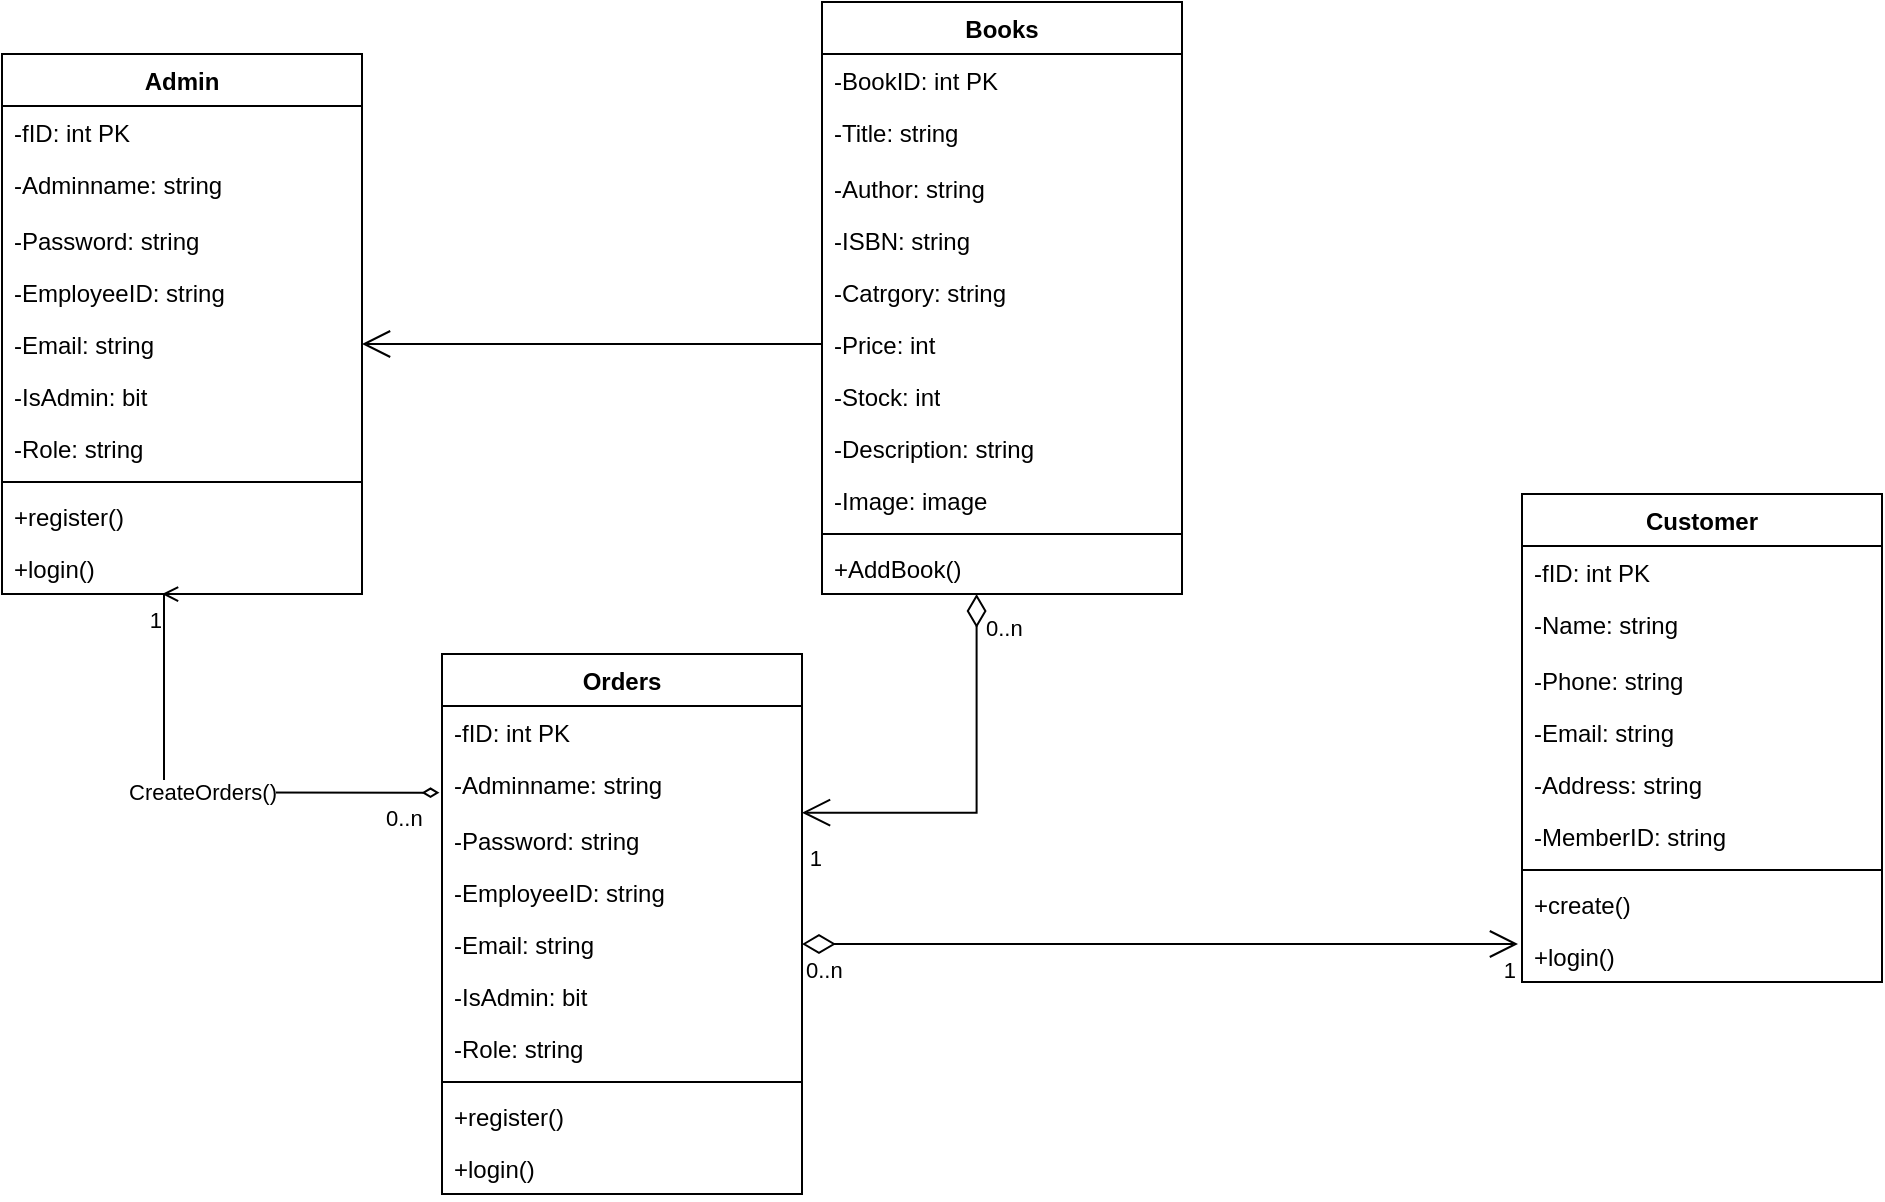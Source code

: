 <mxfile version="27.1.1">
  <diagram name="第 1 页" id="m9qUiOfG0Kz1yeebeCEd">
    <mxGraphModel dx="1123" dy="596" grid="1" gridSize="10" guides="1" tooltips="1" connect="1" arrows="1" fold="1" page="1" pageScale="1" pageWidth="1169" pageHeight="1654" math="0" shadow="0">
      <root>
        <mxCell id="0" />
        <mxCell id="1" parent="0" />
        <mxCell id="V-KuKd2YFuqHcprGpoPl-1" value="Admin" style="swimlane;fontStyle=1;align=center;verticalAlign=top;childLayout=stackLayout;horizontal=1;startSize=26;horizontalStack=0;resizeParent=1;resizeParentMax=0;resizeLast=0;collapsible=1;marginBottom=0;whiteSpace=wrap;html=1;" parent="1" vertex="1">
          <mxGeometry x="70" y="70" width="180" height="270" as="geometry" />
        </mxCell>
        <mxCell id="V-KuKd2YFuqHcprGpoPl-2" value="-fID: int PK" style="text;strokeColor=none;fillColor=none;align=left;verticalAlign=top;spacingLeft=4;spacingRight=4;overflow=hidden;rotatable=0;points=[[0,0.5],[1,0.5]];portConstraint=eastwest;whiteSpace=wrap;html=1;" parent="V-KuKd2YFuqHcprGpoPl-1" vertex="1">
          <mxGeometry y="26" width="180" height="26" as="geometry" />
        </mxCell>
        <mxCell id="V-KuKd2YFuqHcprGpoPl-3" value="-Adminname: string" style="text;strokeColor=none;fillColor=none;align=left;verticalAlign=top;spacingLeft=4;spacingRight=4;overflow=hidden;rotatable=0;points=[[0,0.5],[1,0.5]];portConstraint=eastwest;whiteSpace=wrap;html=1;" parent="V-KuKd2YFuqHcprGpoPl-1" vertex="1">
          <mxGeometry y="52" width="180" height="28" as="geometry" />
        </mxCell>
        <mxCell id="V-KuKd2YFuqHcprGpoPl-4" value="-Password: string" style="text;strokeColor=none;fillColor=none;align=left;verticalAlign=top;spacingLeft=4;spacingRight=4;overflow=hidden;rotatable=0;points=[[0,0.5],[1,0.5]];portConstraint=eastwest;whiteSpace=wrap;html=1;" parent="V-KuKd2YFuqHcprGpoPl-1" vertex="1">
          <mxGeometry y="80" width="180" height="26" as="geometry" />
        </mxCell>
        <mxCell id="V-KuKd2YFuqHcprGpoPl-5" value="-EmployeeID: string" style="text;strokeColor=none;fillColor=none;align=left;verticalAlign=top;spacingLeft=4;spacingRight=4;overflow=hidden;rotatable=0;points=[[0,0.5],[1,0.5]];portConstraint=eastwest;whiteSpace=wrap;html=1;" parent="V-KuKd2YFuqHcprGpoPl-1" vertex="1">
          <mxGeometry y="106" width="180" height="26" as="geometry" />
        </mxCell>
        <mxCell id="V-KuKd2YFuqHcprGpoPl-6" value="-Email: string" style="text;strokeColor=none;fillColor=none;align=left;verticalAlign=top;spacingLeft=4;spacingRight=4;overflow=hidden;rotatable=0;points=[[0,0.5],[1,0.5]];portConstraint=eastwest;whiteSpace=wrap;html=1;" parent="V-KuKd2YFuqHcprGpoPl-1" vertex="1">
          <mxGeometry y="132" width="180" height="26" as="geometry" />
        </mxCell>
        <mxCell id="V-KuKd2YFuqHcprGpoPl-7" value="-IsAdmin: bit" style="text;strokeColor=none;fillColor=none;align=left;verticalAlign=top;spacingLeft=4;spacingRight=4;overflow=hidden;rotatable=0;points=[[0,0.5],[1,0.5]];portConstraint=eastwest;whiteSpace=wrap;html=1;" parent="V-KuKd2YFuqHcprGpoPl-1" vertex="1">
          <mxGeometry y="158" width="180" height="26" as="geometry" />
        </mxCell>
        <mxCell id="V-KuKd2YFuqHcprGpoPl-8" value="-Role: string" style="text;strokeColor=none;fillColor=none;align=left;verticalAlign=top;spacingLeft=4;spacingRight=4;overflow=hidden;rotatable=0;points=[[0,0.5],[1,0.5]];portConstraint=eastwest;whiteSpace=wrap;html=1;" parent="V-KuKd2YFuqHcprGpoPl-1" vertex="1">
          <mxGeometry y="184" width="180" height="26" as="geometry" />
        </mxCell>
        <mxCell id="V-KuKd2YFuqHcprGpoPl-9" value="" style="line;strokeWidth=1;fillColor=none;align=left;verticalAlign=middle;spacingTop=-1;spacingLeft=3;spacingRight=3;rotatable=0;labelPosition=right;points=[];portConstraint=eastwest;strokeColor=inherit;" parent="V-KuKd2YFuqHcprGpoPl-1" vertex="1">
          <mxGeometry y="210" width="180" height="8" as="geometry" />
        </mxCell>
        <mxCell id="V-KuKd2YFuqHcprGpoPl-10" value="+register()" style="text;strokeColor=none;fillColor=none;align=left;verticalAlign=top;spacingLeft=4;spacingRight=4;overflow=hidden;rotatable=0;points=[[0,0.5],[1,0.5]];portConstraint=eastwest;whiteSpace=wrap;html=1;" parent="V-KuKd2YFuqHcprGpoPl-1" vertex="1">
          <mxGeometry y="218" width="180" height="26" as="geometry" />
        </mxCell>
        <mxCell id="V-KuKd2YFuqHcprGpoPl-11" value="+login()" style="text;strokeColor=none;fillColor=none;align=left;verticalAlign=top;spacingLeft=4;spacingRight=4;overflow=hidden;rotatable=0;points=[[0,0.5],[1,0.5]];portConstraint=eastwest;whiteSpace=wrap;html=1;" parent="V-KuKd2YFuqHcprGpoPl-1" vertex="1">
          <mxGeometry y="244" width="180" height="26" as="geometry" />
        </mxCell>
        <mxCell id="4g4SvblDIxQaJYC_0vJh-1" value="Books" style="swimlane;fontStyle=1;align=center;verticalAlign=top;childLayout=stackLayout;horizontal=1;startSize=26;horizontalStack=0;resizeParent=1;resizeParentMax=0;resizeLast=0;collapsible=1;marginBottom=0;whiteSpace=wrap;html=1;" vertex="1" parent="1">
          <mxGeometry x="480" y="44" width="180" height="296" as="geometry" />
        </mxCell>
        <mxCell id="4g4SvblDIxQaJYC_0vJh-2" value="-BookID: int PK" style="text;strokeColor=none;fillColor=none;align=left;verticalAlign=top;spacingLeft=4;spacingRight=4;overflow=hidden;rotatable=0;points=[[0,0.5],[1,0.5]];portConstraint=eastwest;whiteSpace=wrap;html=1;" vertex="1" parent="4g4SvblDIxQaJYC_0vJh-1">
          <mxGeometry y="26" width="180" height="26" as="geometry" />
        </mxCell>
        <mxCell id="4g4SvblDIxQaJYC_0vJh-3" value="-Title: string" style="text;strokeColor=none;fillColor=none;align=left;verticalAlign=top;spacingLeft=4;spacingRight=4;overflow=hidden;rotatable=0;points=[[0,0.5],[1,0.5]];portConstraint=eastwest;whiteSpace=wrap;html=1;" vertex="1" parent="4g4SvblDIxQaJYC_0vJh-1">
          <mxGeometry y="52" width="180" height="28" as="geometry" />
        </mxCell>
        <mxCell id="4g4SvblDIxQaJYC_0vJh-4" value="-Author: string" style="text;strokeColor=none;fillColor=none;align=left;verticalAlign=top;spacingLeft=4;spacingRight=4;overflow=hidden;rotatable=0;points=[[0,0.5],[1,0.5]];portConstraint=eastwest;whiteSpace=wrap;html=1;" vertex="1" parent="4g4SvblDIxQaJYC_0vJh-1">
          <mxGeometry y="80" width="180" height="26" as="geometry" />
        </mxCell>
        <mxCell id="4g4SvblDIxQaJYC_0vJh-5" value="-ISBN: string" style="text;strokeColor=none;fillColor=none;align=left;verticalAlign=top;spacingLeft=4;spacingRight=4;overflow=hidden;rotatable=0;points=[[0,0.5],[1,0.5]];portConstraint=eastwest;whiteSpace=wrap;html=1;" vertex="1" parent="4g4SvblDIxQaJYC_0vJh-1">
          <mxGeometry y="106" width="180" height="26" as="geometry" />
        </mxCell>
        <mxCell id="4g4SvblDIxQaJYC_0vJh-6" value="-Catrgory: string" style="text;strokeColor=none;fillColor=none;align=left;verticalAlign=top;spacingLeft=4;spacingRight=4;overflow=hidden;rotatable=0;points=[[0,0.5],[1,0.5]];portConstraint=eastwest;whiteSpace=wrap;html=1;" vertex="1" parent="4g4SvblDIxQaJYC_0vJh-1">
          <mxGeometry y="132" width="180" height="26" as="geometry" />
        </mxCell>
        <mxCell id="4g4SvblDIxQaJYC_0vJh-7" value="-Price: int" style="text;strokeColor=none;fillColor=none;align=left;verticalAlign=top;spacingLeft=4;spacingRight=4;overflow=hidden;rotatable=0;points=[[0,0.5],[1,0.5]];portConstraint=eastwest;whiteSpace=wrap;html=1;" vertex="1" parent="4g4SvblDIxQaJYC_0vJh-1">
          <mxGeometry y="158" width="180" height="26" as="geometry" />
        </mxCell>
        <mxCell id="4g4SvblDIxQaJYC_0vJh-8" value="-Stock: int" style="text;strokeColor=none;fillColor=none;align=left;verticalAlign=top;spacingLeft=4;spacingRight=4;overflow=hidden;rotatable=0;points=[[0,0.5],[1,0.5]];portConstraint=eastwest;whiteSpace=wrap;html=1;" vertex="1" parent="4g4SvblDIxQaJYC_0vJh-1">
          <mxGeometry y="184" width="180" height="26" as="geometry" />
        </mxCell>
        <mxCell id="4g4SvblDIxQaJYC_0vJh-9" value="-Description: string" style="text;strokeColor=none;fillColor=none;align=left;verticalAlign=top;spacingLeft=4;spacingRight=4;overflow=hidden;rotatable=0;points=[[0,0.5],[1,0.5]];portConstraint=eastwest;whiteSpace=wrap;html=1;" vertex="1" parent="4g4SvblDIxQaJYC_0vJh-1">
          <mxGeometry y="210" width="180" height="26" as="geometry" />
        </mxCell>
        <mxCell id="4g4SvblDIxQaJYC_0vJh-10" value="-Image: image" style="text;strokeColor=none;fillColor=none;align=left;verticalAlign=top;spacingLeft=4;spacingRight=4;overflow=hidden;rotatable=0;points=[[0,0.5],[1,0.5]];portConstraint=eastwest;whiteSpace=wrap;html=1;" vertex="1" parent="4g4SvblDIxQaJYC_0vJh-1">
          <mxGeometry y="236" width="180" height="26" as="geometry" />
        </mxCell>
        <mxCell id="4g4SvblDIxQaJYC_0vJh-11" value="" style="line;strokeWidth=1;fillColor=none;align=left;verticalAlign=middle;spacingTop=-1;spacingLeft=3;spacingRight=3;rotatable=0;labelPosition=right;points=[];portConstraint=eastwest;strokeColor=inherit;" vertex="1" parent="4g4SvblDIxQaJYC_0vJh-1">
          <mxGeometry y="262" width="180" height="8" as="geometry" />
        </mxCell>
        <mxCell id="4g4SvblDIxQaJYC_0vJh-12" value="+AddBook()&lt;div&gt;&lt;br&gt;&lt;/div&gt;" style="text;strokeColor=none;fillColor=none;align=left;verticalAlign=top;spacingLeft=4;spacingRight=4;overflow=hidden;rotatable=0;points=[[0,0.5],[1,0.5]];portConstraint=eastwest;whiteSpace=wrap;html=1;" vertex="1" parent="4g4SvblDIxQaJYC_0vJh-1">
          <mxGeometry y="270" width="180" height="26" as="geometry" />
        </mxCell>
        <mxCell id="4g4SvblDIxQaJYC_0vJh-13" value="" style="endArrow=open;endFill=1;endSize=12;html=1;rounded=0;entryX=1;entryY=0.5;entryDx=0;entryDy=0;exitX=0;exitY=0.5;exitDx=0;exitDy=0;" edge="1" parent="1" source="4g4SvblDIxQaJYC_0vJh-7" target="V-KuKd2YFuqHcprGpoPl-6">
          <mxGeometry width="160" relative="1" as="geometry">
            <mxPoint x="469" y="211" as="sourcePoint" />
            <mxPoint x="260" y="210" as="targetPoint" />
          </mxGeometry>
        </mxCell>
        <mxCell id="4g4SvblDIxQaJYC_0vJh-14" value="Orders" style="swimlane;fontStyle=1;align=center;verticalAlign=top;childLayout=stackLayout;horizontal=1;startSize=26;horizontalStack=0;resizeParent=1;resizeParentMax=0;resizeLast=0;collapsible=1;marginBottom=0;whiteSpace=wrap;html=1;" vertex="1" parent="1">
          <mxGeometry x="290" y="370" width="180" height="270" as="geometry" />
        </mxCell>
        <mxCell id="4g4SvblDIxQaJYC_0vJh-15" value="-fID: int PK" style="text;strokeColor=none;fillColor=none;align=left;verticalAlign=top;spacingLeft=4;spacingRight=4;overflow=hidden;rotatable=0;points=[[0,0.5],[1,0.5]];portConstraint=eastwest;whiteSpace=wrap;html=1;" vertex="1" parent="4g4SvblDIxQaJYC_0vJh-14">
          <mxGeometry y="26" width="180" height="26" as="geometry" />
        </mxCell>
        <mxCell id="4g4SvblDIxQaJYC_0vJh-16" value="-Adminname: string" style="text;strokeColor=none;fillColor=none;align=left;verticalAlign=top;spacingLeft=4;spacingRight=4;overflow=hidden;rotatable=0;points=[[0,0.5],[1,0.5]];portConstraint=eastwest;whiteSpace=wrap;html=1;" vertex="1" parent="4g4SvblDIxQaJYC_0vJh-14">
          <mxGeometry y="52" width="180" height="28" as="geometry" />
        </mxCell>
        <mxCell id="4g4SvblDIxQaJYC_0vJh-17" value="-Password: string" style="text;strokeColor=none;fillColor=none;align=left;verticalAlign=top;spacingLeft=4;spacingRight=4;overflow=hidden;rotatable=0;points=[[0,0.5],[1,0.5]];portConstraint=eastwest;whiteSpace=wrap;html=1;" vertex="1" parent="4g4SvblDIxQaJYC_0vJh-14">
          <mxGeometry y="80" width="180" height="26" as="geometry" />
        </mxCell>
        <mxCell id="4g4SvblDIxQaJYC_0vJh-18" value="-EmployeeID: string" style="text;strokeColor=none;fillColor=none;align=left;verticalAlign=top;spacingLeft=4;spacingRight=4;overflow=hidden;rotatable=0;points=[[0,0.5],[1,0.5]];portConstraint=eastwest;whiteSpace=wrap;html=1;" vertex="1" parent="4g4SvblDIxQaJYC_0vJh-14">
          <mxGeometry y="106" width="180" height="26" as="geometry" />
        </mxCell>
        <mxCell id="4g4SvblDIxQaJYC_0vJh-19" value="-Email: string" style="text;strokeColor=none;fillColor=none;align=left;verticalAlign=top;spacingLeft=4;spacingRight=4;overflow=hidden;rotatable=0;points=[[0,0.5],[1,0.5]];portConstraint=eastwest;whiteSpace=wrap;html=1;" vertex="1" parent="4g4SvblDIxQaJYC_0vJh-14">
          <mxGeometry y="132" width="180" height="26" as="geometry" />
        </mxCell>
        <mxCell id="4g4SvblDIxQaJYC_0vJh-20" value="-IsAdmin: bit" style="text;strokeColor=none;fillColor=none;align=left;verticalAlign=top;spacingLeft=4;spacingRight=4;overflow=hidden;rotatable=0;points=[[0,0.5],[1,0.5]];portConstraint=eastwest;whiteSpace=wrap;html=1;" vertex="1" parent="4g4SvblDIxQaJYC_0vJh-14">
          <mxGeometry y="158" width="180" height="26" as="geometry" />
        </mxCell>
        <mxCell id="4g4SvblDIxQaJYC_0vJh-21" value="-Role: string" style="text;strokeColor=none;fillColor=none;align=left;verticalAlign=top;spacingLeft=4;spacingRight=4;overflow=hidden;rotatable=0;points=[[0,0.5],[1,0.5]];portConstraint=eastwest;whiteSpace=wrap;html=1;" vertex="1" parent="4g4SvblDIxQaJYC_0vJh-14">
          <mxGeometry y="184" width="180" height="26" as="geometry" />
        </mxCell>
        <mxCell id="4g4SvblDIxQaJYC_0vJh-22" value="" style="line;strokeWidth=1;fillColor=none;align=left;verticalAlign=middle;spacingTop=-1;spacingLeft=3;spacingRight=3;rotatable=0;labelPosition=right;points=[];portConstraint=eastwest;strokeColor=inherit;" vertex="1" parent="4g4SvblDIxQaJYC_0vJh-14">
          <mxGeometry y="210" width="180" height="8" as="geometry" />
        </mxCell>
        <mxCell id="4g4SvblDIxQaJYC_0vJh-23" value="+register()" style="text;strokeColor=none;fillColor=none;align=left;verticalAlign=top;spacingLeft=4;spacingRight=4;overflow=hidden;rotatable=0;points=[[0,0.5],[1,0.5]];portConstraint=eastwest;whiteSpace=wrap;html=1;" vertex="1" parent="4g4SvblDIxQaJYC_0vJh-14">
          <mxGeometry y="218" width="180" height="26" as="geometry" />
        </mxCell>
        <mxCell id="4g4SvblDIxQaJYC_0vJh-24" value="+login()" style="text;strokeColor=none;fillColor=none;align=left;verticalAlign=top;spacingLeft=4;spacingRight=4;overflow=hidden;rotatable=0;points=[[0,0.5],[1,0.5]];portConstraint=eastwest;whiteSpace=wrap;html=1;" vertex="1" parent="4g4SvblDIxQaJYC_0vJh-14">
          <mxGeometry y="244" width="180" height="26" as="geometry" />
        </mxCell>
        <mxCell id="4g4SvblDIxQaJYC_0vJh-25" value="CreateOrders()" style="endArrow=open;html=1;startArrow=diamondThin;startFill=0;rounded=0;entryX=0.507;entryY=1.026;entryDx=0;entryDy=0;entryPerimeter=0;strokeWidth=1;edgeStyle=orthogonalEdgeStyle;exitX=0.5;exitY=0;exitDx=0;exitDy=0;" edge="1" parent="1">
          <mxGeometry relative="1" as="geometry">
            <mxPoint x="288.74" y="439.32" as="sourcePoint" />
            <mxPoint x="150" y="339.996" as="targetPoint" />
            <Array as="points">
              <mxPoint x="151" y="439" />
            </Array>
          </mxGeometry>
        </mxCell>
        <mxCell id="4g4SvblDIxQaJYC_0vJh-26" value="0..n" style="edgeLabel;resizable=0;html=1;align=left;verticalAlign=top;" connectable="0" vertex="1" parent="4g4SvblDIxQaJYC_0vJh-25">
          <mxGeometry x="-1" relative="1" as="geometry">
            <mxPoint x="-29" as="offset" />
          </mxGeometry>
        </mxCell>
        <mxCell id="4g4SvblDIxQaJYC_0vJh-27" value="1" style="edgeLabel;resizable=0;html=1;align=right;verticalAlign=top;" connectable="0" vertex="1" parent="4g4SvblDIxQaJYC_0vJh-25">
          <mxGeometry x="1" relative="1" as="geometry" />
        </mxCell>
        <mxCell id="4g4SvblDIxQaJYC_0vJh-29" value="" style="endArrow=open;html=1;endSize=12;startArrow=diamondThin;startSize=14;startFill=0;edgeStyle=elbowEdgeStyle;rounded=0;entryX=1.015;entryY=0.833;entryDx=0;entryDy=0;entryPerimeter=0;" edge="1" parent="1">
          <mxGeometry x="-0.186" y="23" relative="1" as="geometry">
            <mxPoint x="557.3" y="340" as="sourcePoint" />
            <mxPoint x="470.0" y="449.324" as="targetPoint" />
            <Array as="points">
              <mxPoint x="557.3" y="430" />
            </Array>
            <mxPoint as="offset" />
          </mxGeometry>
        </mxCell>
        <mxCell id="4g4SvblDIxQaJYC_0vJh-30" value="0..n" style="edgeLabel;resizable=0;html=1;align=left;verticalAlign=top;" connectable="0" vertex="1" parent="4g4SvblDIxQaJYC_0vJh-29">
          <mxGeometry x="-1" relative="1" as="geometry">
            <mxPoint x="3" y="4" as="offset" />
          </mxGeometry>
        </mxCell>
        <mxCell id="4g4SvblDIxQaJYC_0vJh-31" value="1" style="edgeLabel;resizable=0;html=1;align=right;verticalAlign=top;" connectable="0" vertex="1" parent="4g4SvblDIxQaJYC_0vJh-29">
          <mxGeometry x="1" relative="1" as="geometry">
            <mxPoint x="10" y="10" as="offset" />
          </mxGeometry>
        </mxCell>
        <mxCell id="4g4SvblDIxQaJYC_0vJh-33" value="Customer" style="swimlane;fontStyle=1;align=center;verticalAlign=top;childLayout=stackLayout;horizontal=1;startSize=26;horizontalStack=0;resizeParent=1;resizeParentMax=0;resizeLast=0;collapsible=1;marginBottom=0;whiteSpace=wrap;html=1;" vertex="1" parent="1">
          <mxGeometry x="830" y="290" width="180" height="244" as="geometry" />
        </mxCell>
        <mxCell id="4g4SvblDIxQaJYC_0vJh-34" value="-fID: int PK" style="text;strokeColor=none;fillColor=none;align=left;verticalAlign=top;spacingLeft=4;spacingRight=4;overflow=hidden;rotatable=0;points=[[0,0.5],[1,0.5]];portConstraint=eastwest;whiteSpace=wrap;html=1;" vertex="1" parent="4g4SvblDIxQaJYC_0vJh-33">
          <mxGeometry y="26" width="180" height="26" as="geometry" />
        </mxCell>
        <mxCell id="4g4SvblDIxQaJYC_0vJh-35" value="-Name: string" style="text;strokeColor=none;fillColor=none;align=left;verticalAlign=top;spacingLeft=4;spacingRight=4;overflow=hidden;rotatable=0;points=[[0,0.5],[1,0.5]];portConstraint=eastwest;whiteSpace=wrap;html=1;" vertex="1" parent="4g4SvblDIxQaJYC_0vJh-33">
          <mxGeometry y="52" width="180" height="28" as="geometry" />
        </mxCell>
        <mxCell id="4g4SvblDIxQaJYC_0vJh-37" value="-Phone: string" style="text;strokeColor=none;fillColor=none;align=left;verticalAlign=top;spacingLeft=4;spacingRight=4;overflow=hidden;rotatable=0;points=[[0,0.5],[1,0.5]];portConstraint=eastwest;whiteSpace=wrap;html=1;" vertex="1" parent="4g4SvblDIxQaJYC_0vJh-33">
          <mxGeometry y="80" width="180" height="26" as="geometry" />
        </mxCell>
        <mxCell id="4g4SvblDIxQaJYC_0vJh-38" value="-Email: string" style="text;strokeColor=none;fillColor=none;align=left;verticalAlign=top;spacingLeft=4;spacingRight=4;overflow=hidden;rotatable=0;points=[[0,0.5],[1,0.5]];portConstraint=eastwest;whiteSpace=wrap;html=1;" vertex="1" parent="4g4SvblDIxQaJYC_0vJh-33">
          <mxGeometry y="106" width="180" height="26" as="geometry" />
        </mxCell>
        <mxCell id="4g4SvblDIxQaJYC_0vJh-39" value="-Address: string" style="text;strokeColor=none;fillColor=none;align=left;verticalAlign=top;spacingLeft=4;spacingRight=4;overflow=hidden;rotatable=0;points=[[0,0.5],[1,0.5]];portConstraint=eastwest;whiteSpace=wrap;html=1;" vertex="1" parent="4g4SvblDIxQaJYC_0vJh-33">
          <mxGeometry y="132" width="180" height="26" as="geometry" />
        </mxCell>
        <mxCell id="4g4SvblDIxQaJYC_0vJh-40" value="-MemberID: string" style="text;strokeColor=none;fillColor=none;align=left;verticalAlign=top;spacingLeft=4;spacingRight=4;overflow=hidden;rotatable=0;points=[[0,0.5],[1,0.5]];portConstraint=eastwest;whiteSpace=wrap;html=1;" vertex="1" parent="4g4SvblDIxQaJYC_0vJh-33">
          <mxGeometry y="158" width="180" height="26" as="geometry" />
        </mxCell>
        <mxCell id="4g4SvblDIxQaJYC_0vJh-41" value="" style="line;strokeWidth=1;fillColor=none;align=left;verticalAlign=middle;spacingTop=-1;spacingLeft=3;spacingRight=3;rotatable=0;labelPosition=right;points=[];portConstraint=eastwest;strokeColor=inherit;" vertex="1" parent="4g4SvblDIxQaJYC_0vJh-33">
          <mxGeometry y="184" width="180" height="8" as="geometry" />
        </mxCell>
        <mxCell id="4g4SvblDIxQaJYC_0vJh-42" value="+create()" style="text;strokeColor=none;fillColor=none;align=left;verticalAlign=top;spacingLeft=4;spacingRight=4;overflow=hidden;rotatable=0;points=[[0,0.5],[1,0.5]];portConstraint=eastwest;whiteSpace=wrap;html=1;" vertex="1" parent="4g4SvblDIxQaJYC_0vJh-33">
          <mxGeometry y="192" width="180" height="26" as="geometry" />
        </mxCell>
        <mxCell id="4g4SvblDIxQaJYC_0vJh-43" value="+login()" style="text;strokeColor=none;fillColor=none;align=left;verticalAlign=top;spacingLeft=4;spacingRight=4;overflow=hidden;rotatable=0;points=[[0,0.5],[1,0.5]];portConstraint=eastwest;whiteSpace=wrap;html=1;" vertex="1" parent="4g4SvblDIxQaJYC_0vJh-33">
          <mxGeometry y="218" width="180" height="26" as="geometry" />
        </mxCell>
        <mxCell id="4g4SvblDIxQaJYC_0vJh-48" value="" style="endArrow=open;html=1;endSize=12;startArrow=diamondThin;startSize=14;startFill=0;edgeStyle=orthogonalEdgeStyle;rounded=0;exitX=1;exitY=0.5;exitDx=0;exitDy=0;" edge="1" parent="1" source="4g4SvblDIxQaJYC_0vJh-19">
          <mxGeometry x="0.12" y="66" relative="1" as="geometry">
            <mxPoint x="550" y="510" as="sourcePoint" />
            <mxPoint x="828" y="515" as="targetPoint" />
            <mxPoint x="-1" as="offset" />
          </mxGeometry>
        </mxCell>
        <mxCell id="4g4SvblDIxQaJYC_0vJh-49" value="0..n" style="edgeLabel;resizable=0;html=1;align=left;verticalAlign=top;" connectable="0" vertex="1" parent="4g4SvblDIxQaJYC_0vJh-48">
          <mxGeometry x="-1" relative="1" as="geometry" />
        </mxCell>
        <mxCell id="4g4SvblDIxQaJYC_0vJh-50" value="1" style="edgeLabel;resizable=0;html=1;align=right;verticalAlign=top;" connectable="0" vertex="1" parent="4g4SvblDIxQaJYC_0vJh-48">
          <mxGeometry x="1" relative="1" as="geometry" />
        </mxCell>
      </root>
    </mxGraphModel>
  </diagram>
</mxfile>
